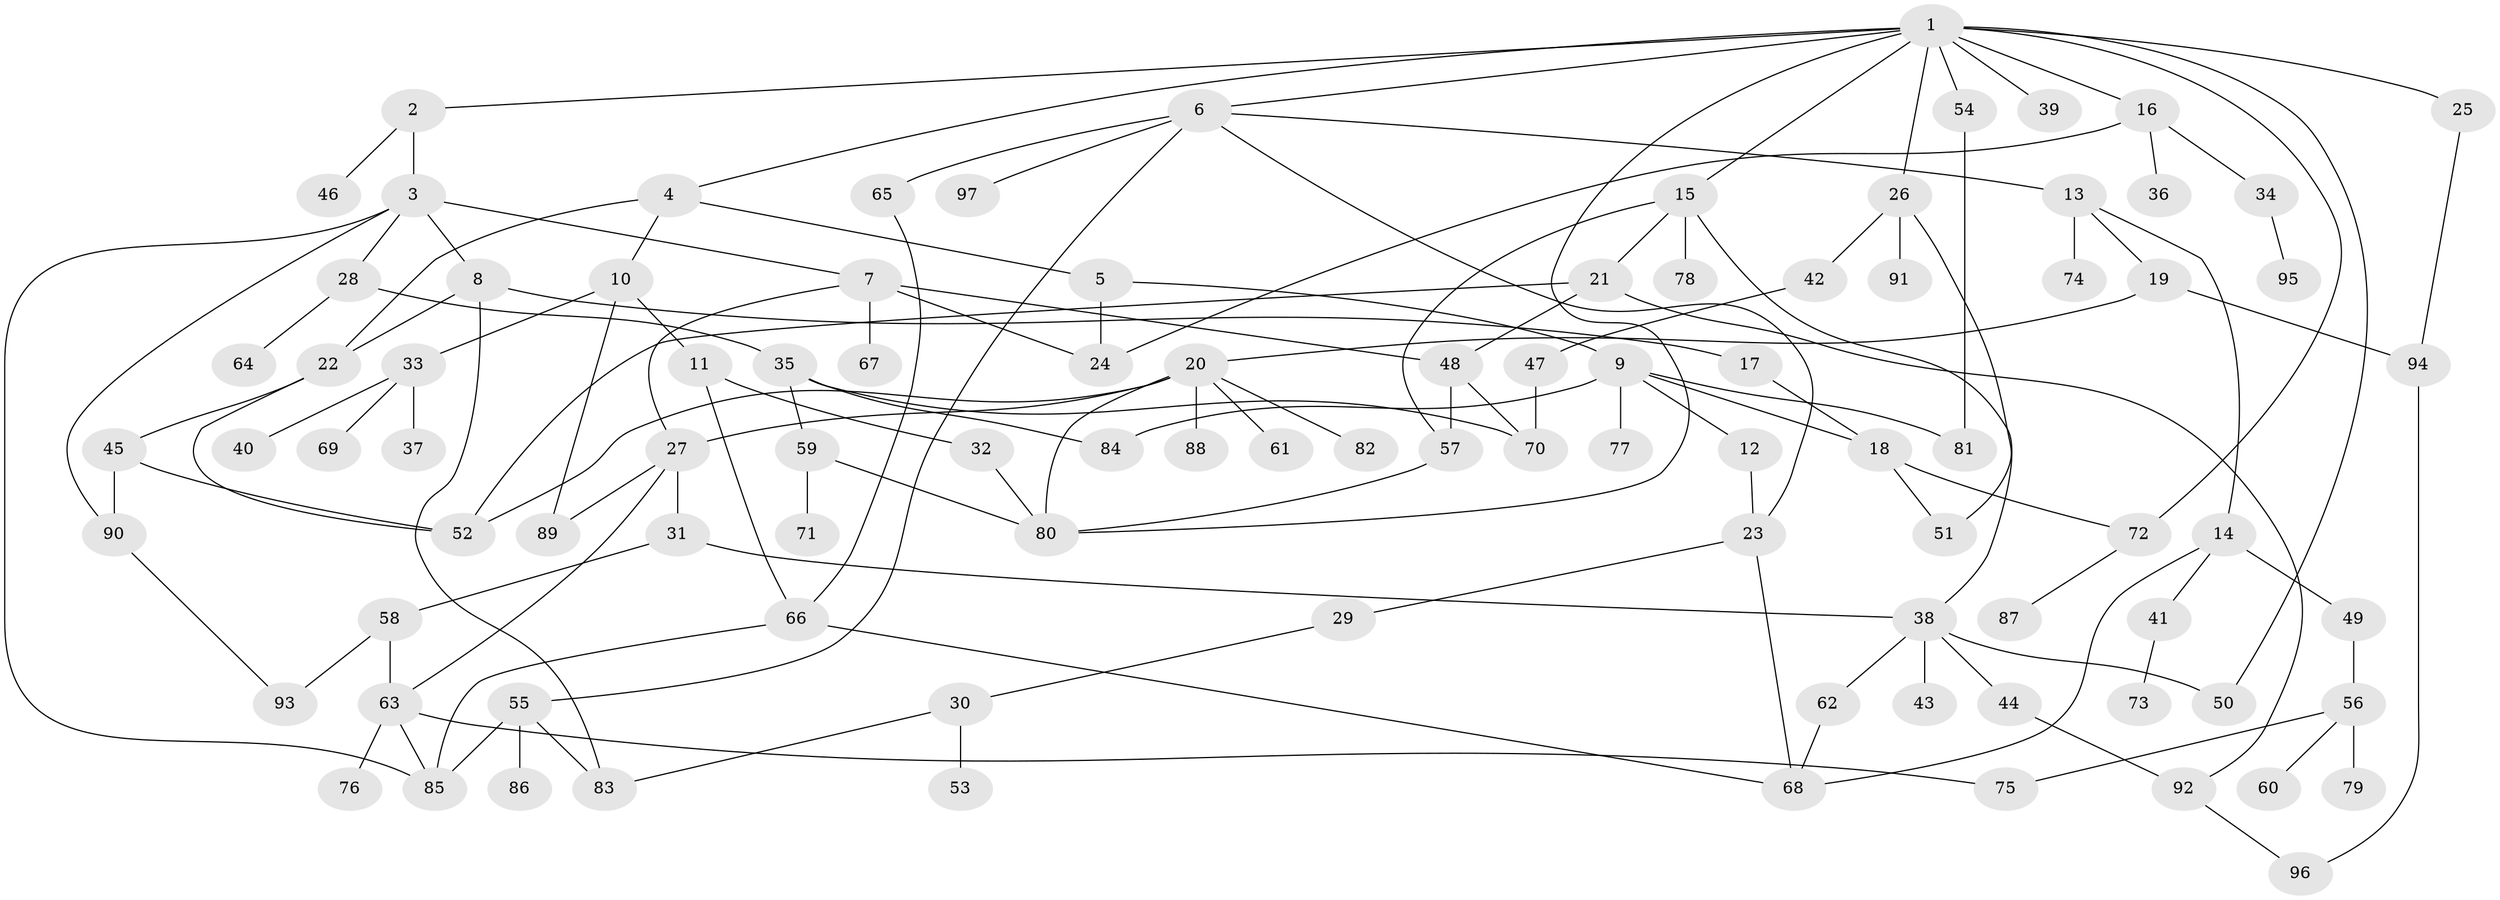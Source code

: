 // coarse degree distribution, {11: 0.03333333333333333, 2: 0.2, 15: 0.03333333333333333, 13: 0.03333333333333333, 6: 0.1, 3: 0.2, 4: 0.23333333333333334, 1: 0.13333333333333333, 5: 0.03333333333333333}
// Generated by graph-tools (version 1.1) at 2025/48/03/04/25 22:48:55]
// undirected, 97 vertices, 136 edges
graph export_dot {
  node [color=gray90,style=filled];
  1;
  2;
  3;
  4;
  5;
  6;
  7;
  8;
  9;
  10;
  11;
  12;
  13;
  14;
  15;
  16;
  17;
  18;
  19;
  20;
  21;
  22;
  23;
  24;
  25;
  26;
  27;
  28;
  29;
  30;
  31;
  32;
  33;
  34;
  35;
  36;
  37;
  38;
  39;
  40;
  41;
  42;
  43;
  44;
  45;
  46;
  47;
  48;
  49;
  50;
  51;
  52;
  53;
  54;
  55;
  56;
  57;
  58;
  59;
  60;
  61;
  62;
  63;
  64;
  65;
  66;
  67;
  68;
  69;
  70;
  71;
  72;
  73;
  74;
  75;
  76;
  77;
  78;
  79;
  80;
  81;
  82;
  83;
  84;
  85;
  86;
  87;
  88;
  89;
  90;
  91;
  92;
  93;
  94;
  95;
  96;
  97;
  1 -- 2;
  1 -- 4;
  1 -- 6;
  1 -- 15;
  1 -- 16;
  1 -- 25;
  1 -- 26;
  1 -- 39;
  1 -- 54;
  1 -- 72;
  1 -- 80;
  1 -- 50;
  2 -- 3;
  2 -- 46;
  3 -- 7;
  3 -- 8;
  3 -- 28;
  3 -- 90;
  3 -- 85;
  4 -- 5;
  4 -- 10;
  4 -- 22;
  5 -- 9;
  5 -- 24;
  6 -- 13;
  6 -- 55;
  6 -- 65;
  6 -- 97;
  6 -- 23;
  7 -- 48;
  7 -- 67;
  7 -- 27;
  7 -- 24;
  8 -- 17;
  8 -- 22;
  8 -- 83;
  9 -- 12;
  9 -- 18;
  9 -- 77;
  9 -- 84;
  9 -- 81;
  10 -- 11;
  10 -- 33;
  10 -- 89;
  11 -- 32;
  11 -- 66;
  12 -- 23;
  13 -- 14;
  13 -- 19;
  13 -- 74;
  14 -- 41;
  14 -- 49;
  14 -- 68;
  15 -- 21;
  15 -- 78;
  15 -- 38;
  15 -- 57;
  16 -- 24;
  16 -- 34;
  16 -- 36;
  17 -- 18;
  18 -- 51;
  18 -- 72;
  19 -- 20;
  19 -- 94;
  20 -- 27;
  20 -- 61;
  20 -- 82;
  20 -- 88;
  20 -- 52;
  20 -- 80;
  21 -- 48;
  21 -- 52;
  21 -- 92;
  22 -- 45;
  22 -- 52;
  23 -- 29;
  23 -- 68;
  25 -- 94;
  26 -- 42;
  26 -- 91;
  26 -- 51;
  27 -- 31;
  27 -- 63;
  27 -- 89;
  28 -- 35;
  28 -- 64;
  29 -- 30;
  30 -- 53;
  30 -- 83;
  31 -- 38;
  31 -- 58;
  32 -- 80;
  33 -- 37;
  33 -- 40;
  33 -- 69;
  34 -- 95;
  35 -- 59;
  35 -- 84;
  35 -- 70;
  38 -- 43;
  38 -- 44;
  38 -- 50;
  38 -- 62;
  41 -- 73;
  42 -- 47;
  44 -- 92;
  45 -- 52;
  45 -- 90;
  47 -- 70;
  48 -- 57;
  48 -- 70;
  49 -- 56;
  54 -- 81;
  55 -- 86;
  55 -- 83;
  55 -- 85;
  56 -- 60;
  56 -- 75;
  56 -- 79;
  57 -- 80;
  58 -- 63;
  58 -- 93;
  59 -- 71;
  59 -- 80;
  62 -- 68;
  63 -- 76;
  63 -- 85;
  63 -- 75;
  65 -- 66;
  66 -- 68;
  66 -- 85;
  72 -- 87;
  90 -- 93;
  92 -- 96;
  94 -- 96;
}
